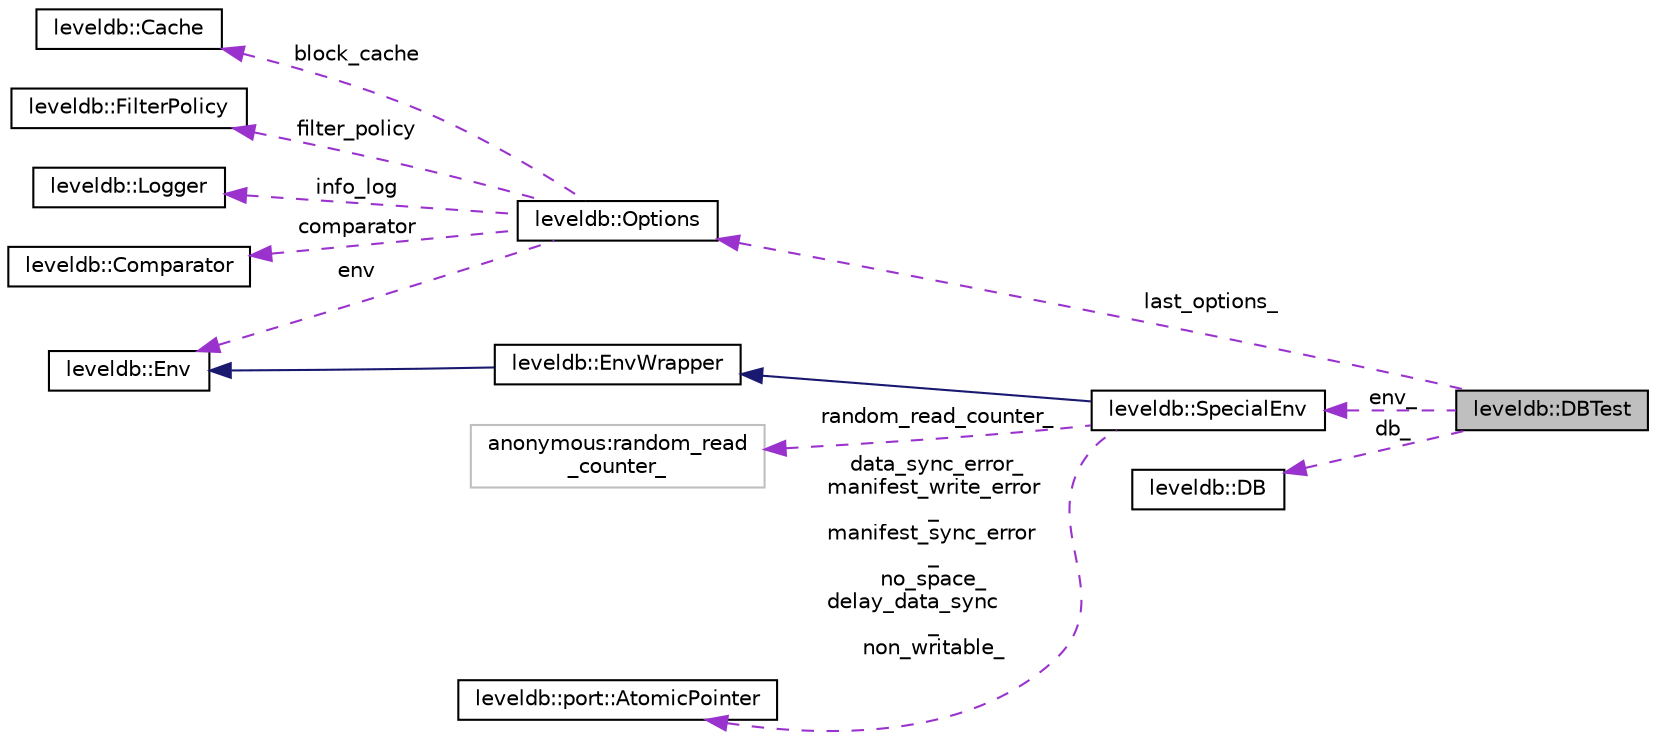 digraph "leveldb::DBTest"
{
 // LATEX_PDF_SIZE
  edge [fontname="Helvetica",fontsize="10",labelfontname="Helvetica",labelfontsize="10"];
  node [fontname="Helvetica",fontsize="10",shape=record];
  rankdir="LR";
  Node1 [label="leveldb::DBTest",height=0.2,width=0.4,color="black", fillcolor="grey75", style="filled", fontcolor="black",tooltip=" "];
  Node2 -> Node1 [dir="back",color="darkorchid3",fontsize="10",style="dashed",label=" env_" ,fontname="Helvetica"];
  Node2 [label="leveldb::SpecialEnv",height=0.2,width=0.4,color="black", fillcolor="white", style="filled",URL="$classleveldb_1_1_special_env.html",tooltip=" "];
  Node3 -> Node2 [dir="back",color="midnightblue",fontsize="10",style="solid",fontname="Helvetica"];
  Node3 [label="leveldb::EnvWrapper",height=0.2,width=0.4,color="black", fillcolor="white", style="filled",URL="$classleveldb_1_1_env_wrapper.html",tooltip=" "];
  Node4 -> Node3 [dir="back",color="midnightblue",fontsize="10",style="solid",fontname="Helvetica"];
  Node4 [label="leveldb::Env",height=0.2,width=0.4,color="black", fillcolor="white", style="filled",URL="$classleveldb_1_1_env.html",tooltip=" "];
  Node5 -> Node2 [dir="back",color="darkorchid3",fontsize="10",style="dashed",label=" data_sync_error_\nmanifest_write_error\l_\nmanifest_sync_error\l_\nno_space_\ndelay_data_sync\l_\nnon_writable_" ,fontname="Helvetica"];
  Node5 [label="leveldb::port::AtomicPointer",height=0.2,width=0.4,color="black", fillcolor="white", style="filled",URL="$classleveldb_1_1port_1_1_atomic_pointer.html",tooltip=" "];
  Node6 -> Node2 [dir="back",color="darkorchid3",fontsize="10",style="dashed",label=" random_read_counter_" ,fontname="Helvetica"];
  Node6 [label="anonymous:random_read\l_counter_",height=0.2,width=0.4,color="grey75", fillcolor="white", style="filled",tooltip=" "];
  Node7 -> Node1 [dir="back",color="darkorchid3",fontsize="10",style="dashed",label=" last_options_" ,fontname="Helvetica"];
  Node7 [label="leveldb::Options",height=0.2,width=0.4,color="black", fillcolor="white", style="filled",URL="$structleveldb_1_1_options.html",tooltip=" "];
  Node8 -> Node7 [dir="back",color="darkorchid3",fontsize="10",style="dashed",label=" filter_policy" ,fontname="Helvetica"];
  Node8 [label="leveldb::FilterPolicy",height=0.2,width=0.4,color="black", fillcolor="white", style="filled",URL="$classleveldb_1_1_filter_policy.html",tooltip=" "];
  Node9 -> Node7 [dir="back",color="darkorchid3",fontsize="10",style="dashed",label=" info_log" ,fontname="Helvetica"];
  Node9 [label="leveldb::Logger",height=0.2,width=0.4,color="black", fillcolor="white", style="filled",URL="$classleveldb_1_1_logger.html",tooltip=" "];
  Node4 -> Node7 [dir="back",color="darkorchid3",fontsize="10",style="dashed",label=" env" ,fontname="Helvetica"];
  Node10 -> Node7 [dir="back",color="darkorchid3",fontsize="10",style="dashed",label=" comparator" ,fontname="Helvetica"];
  Node10 [label="leveldb::Comparator",height=0.2,width=0.4,color="black", fillcolor="white", style="filled",URL="$structleveldb_1_1_comparator.html",tooltip=" "];
  Node11 -> Node7 [dir="back",color="darkorchid3",fontsize="10",style="dashed",label=" block_cache" ,fontname="Helvetica"];
  Node11 [label="leveldb::Cache",height=0.2,width=0.4,color="black", fillcolor="white", style="filled",URL="$classleveldb_1_1_cache.html",tooltip=" "];
  Node12 -> Node1 [dir="back",color="darkorchid3",fontsize="10",style="dashed",label=" db_" ,fontname="Helvetica"];
  Node12 [label="leveldb::DB",height=0.2,width=0.4,color="black", fillcolor="white", style="filled",URL="$classleveldb_1_1_d_b.html",tooltip=" "];
}
